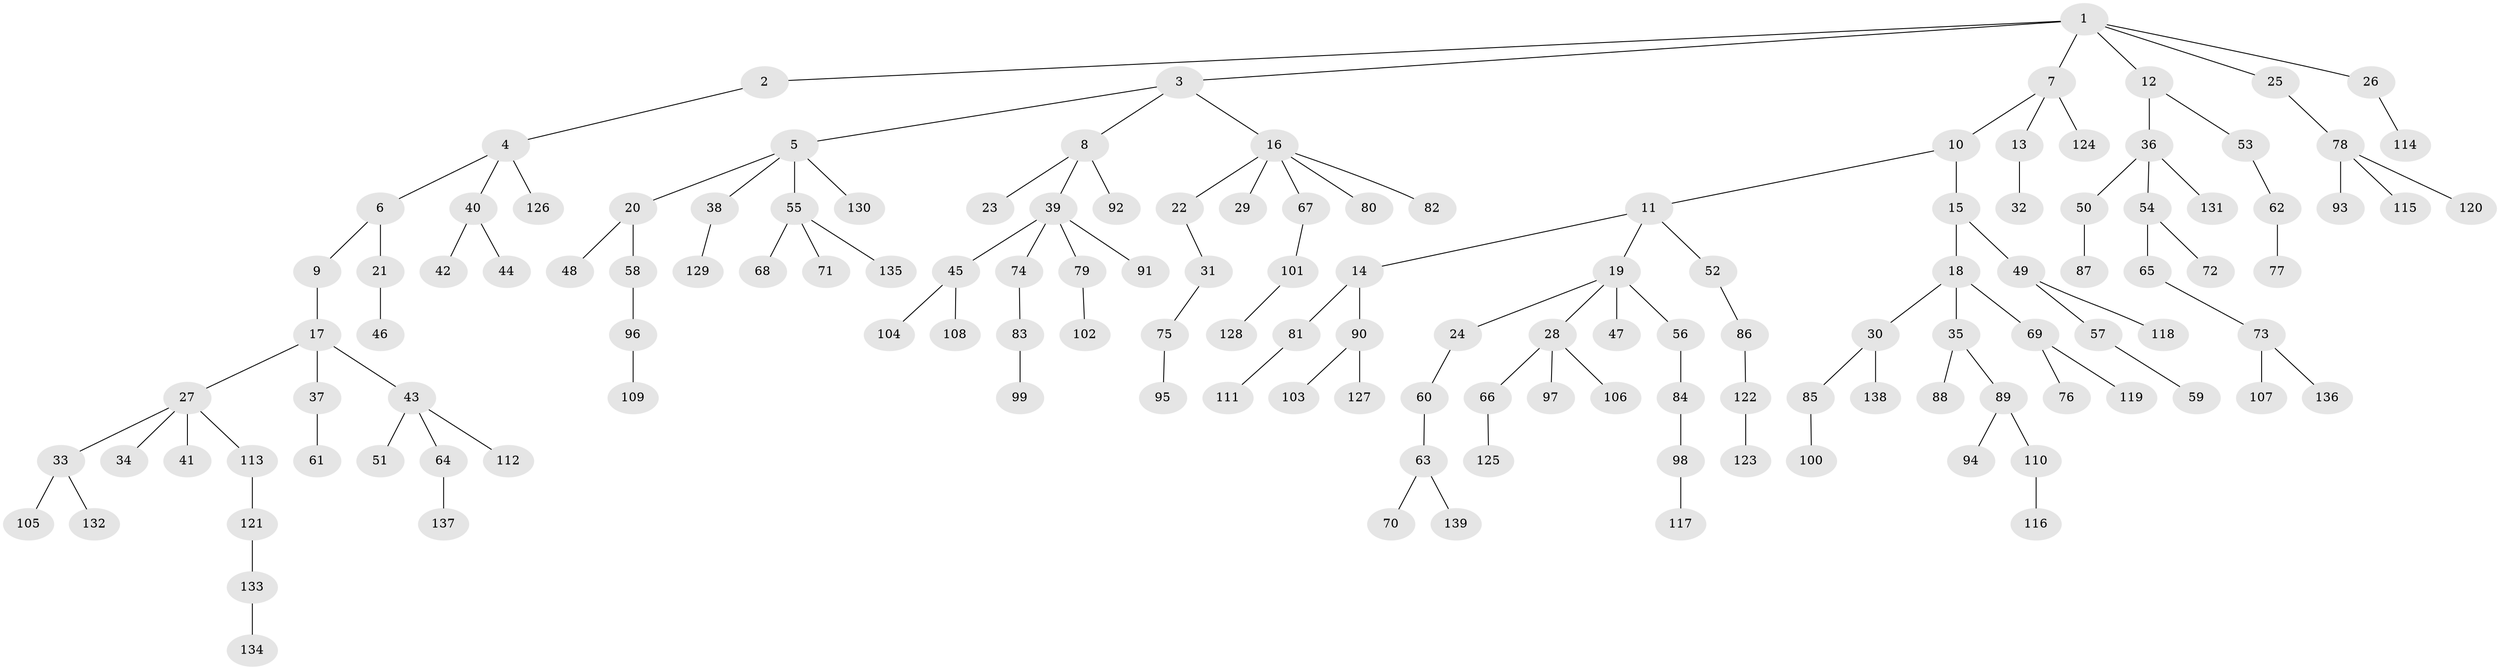 // Generated by graph-tools (version 1.1) at 2025/11/02/27/25 16:11:27]
// undirected, 139 vertices, 138 edges
graph export_dot {
graph [start="1"]
  node [color=gray90,style=filled];
  1;
  2;
  3;
  4;
  5;
  6;
  7;
  8;
  9;
  10;
  11;
  12;
  13;
  14;
  15;
  16;
  17;
  18;
  19;
  20;
  21;
  22;
  23;
  24;
  25;
  26;
  27;
  28;
  29;
  30;
  31;
  32;
  33;
  34;
  35;
  36;
  37;
  38;
  39;
  40;
  41;
  42;
  43;
  44;
  45;
  46;
  47;
  48;
  49;
  50;
  51;
  52;
  53;
  54;
  55;
  56;
  57;
  58;
  59;
  60;
  61;
  62;
  63;
  64;
  65;
  66;
  67;
  68;
  69;
  70;
  71;
  72;
  73;
  74;
  75;
  76;
  77;
  78;
  79;
  80;
  81;
  82;
  83;
  84;
  85;
  86;
  87;
  88;
  89;
  90;
  91;
  92;
  93;
  94;
  95;
  96;
  97;
  98;
  99;
  100;
  101;
  102;
  103;
  104;
  105;
  106;
  107;
  108;
  109;
  110;
  111;
  112;
  113;
  114;
  115;
  116;
  117;
  118;
  119;
  120;
  121;
  122;
  123;
  124;
  125;
  126;
  127;
  128;
  129;
  130;
  131;
  132;
  133;
  134;
  135;
  136;
  137;
  138;
  139;
  1 -- 2;
  1 -- 3;
  1 -- 7;
  1 -- 12;
  1 -- 25;
  1 -- 26;
  2 -- 4;
  3 -- 5;
  3 -- 8;
  3 -- 16;
  4 -- 6;
  4 -- 40;
  4 -- 126;
  5 -- 20;
  5 -- 38;
  5 -- 55;
  5 -- 130;
  6 -- 9;
  6 -- 21;
  7 -- 10;
  7 -- 13;
  7 -- 124;
  8 -- 23;
  8 -- 39;
  8 -- 92;
  9 -- 17;
  10 -- 11;
  10 -- 15;
  11 -- 14;
  11 -- 19;
  11 -- 52;
  12 -- 36;
  12 -- 53;
  13 -- 32;
  14 -- 81;
  14 -- 90;
  15 -- 18;
  15 -- 49;
  16 -- 22;
  16 -- 29;
  16 -- 67;
  16 -- 80;
  16 -- 82;
  17 -- 27;
  17 -- 37;
  17 -- 43;
  18 -- 30;
  18 -- 35;
  18 -- 69;
  19 -- 24;
  19 -- 28;
  19 -- 47;
  19 -- 56;
  20 -- 48;
  20 -- 58;
  21 -- 46;
  22 -- 31;
  24 -- 60;
  25 -- 78;
  26 -- 114;
  27 -- 33;
  27 -- 34;
  27 -- 41;
  27 -- 113;
  28 -- 66;
  28 -- 97;
  28 -- 106;
  30 -- 85;
  30 -- 138;
  31 -- 75;
  33 -- 105;
  33 -- 132;
  35 -- 88;
  35 -- 89;
  36 -- 50;
  36 -- 54;
  36 -- 131;
  37 -- 61;
  38 -- 129;
  39 -- 45;
  39 -- 74;
  39 -- 79;
  39 -- 91;
  40 -- 42;
  40 -- 44;
  43 -- 51;
  43 -- 64;
  43 -- 112;
  45 -- 104;
  45 -- 108;
  49 -- 57;
  49 -- 118;
  50 -- 87;
  52 -- 86;
  53 -- 62;
  54 -- 65;
  54 -- 72;
  55 -- 68;
  55 -- 71;
  55 -- 135;
  56 -- 84;
  57 -- 59;
  58 -- 96;
  60 -- 63;
  62 -- 77;
  63 -- 70;
  63 -- 139;
  64 -- 137;
  65 -- 73;
  66 -- 125;
  67 -- 101;
  69 -- 76;
  69 -- 119;
  73 -- 107;
  73 -- 136;
  74 -- 83;
  75 -- 95;
  78 -- 93;
  78 -- 115;
  78 -- 120;
  79 -- 102;
  81 -- 111;
  83 -- 99;
  84 -- 98;
  85 -- 100;
  86 -- 122;
  89 -- 94;
  89 -- 110;
  90 -- 103;
  90 -- 127;
  96 -- 109;
  98 -- 117;
  101 -- 128;
  110 -- 116;
  113 -- 121;
  121 -- 133;
  122 -- 123;
  133 -- 134;
}
